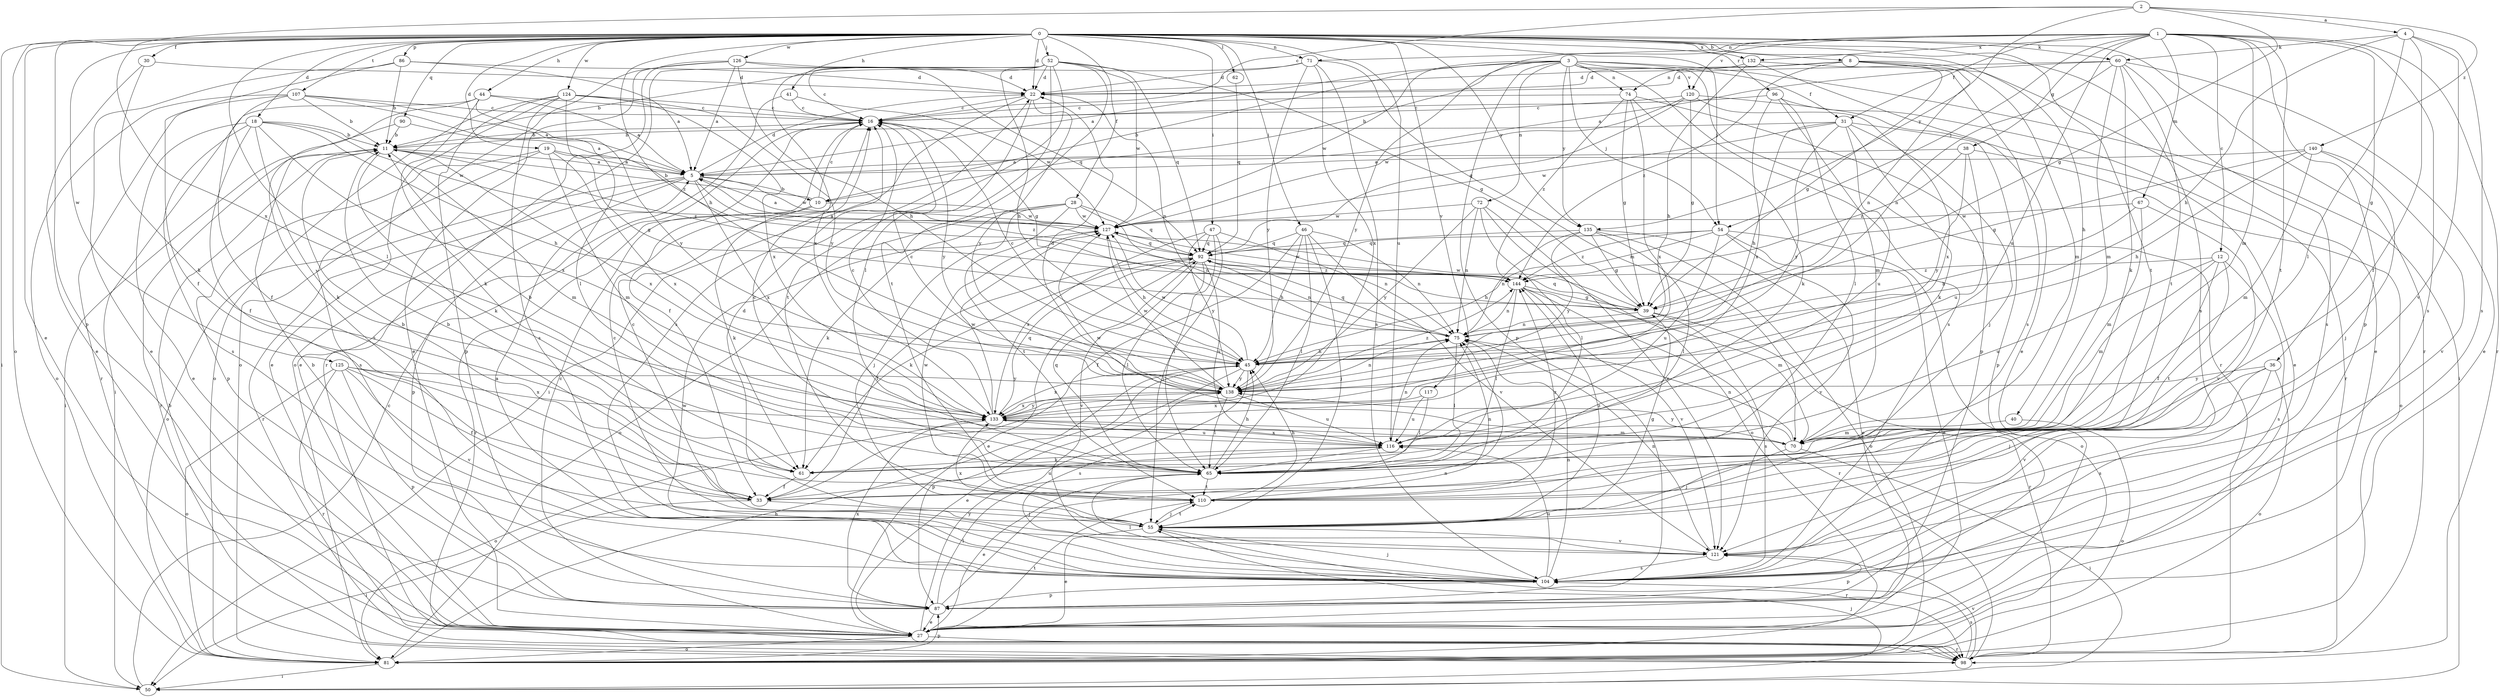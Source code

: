 strict digraph  {
0;
1;
2;
3;
4;
5;
8;
10;
11;
12;
16;
18;
19;
22;
27;
28;
30;
31;
33;
36;
38;
39;
40;
41;
44;
45;
46;
47;
50;
52;
54;
55;
60;
61;
62;
65;
67;
70;
71;
72;
74;
75;
81;
86;
87;
90;
92;
96;
98;
104;
107;
110;
116;
117;
120;
121;
124;
125;
126;
127;
132;
133;
135;
138;
140;
144;
0 -> 8  [label=b];
0 -> 18  [label=d];
0 -> 19  [label=d];
0 -> 22  [label=d];
0 -> 27  [label=e];
0 -> 28  [label=f];
0 -> 30  [label=f];
0 -> 40  [label=h];
0 -> 41  [label=h];
0 -> 44  [label=h];
0 -> 45  [label=h];
0 -> 46  [label=i];
0 -> 47  [label=i];
0 -> 50  [label=i];
0 -> 52  [label=j];
0 -> 54  [label=j];
0 -> 60  [label=k];
0 -> 62  [label=l];
0 -> 65  [label=l];
0 -> 71  [label=n];
0 -> 81  [label=o];
0 -> 86  [label=p];
0 -> 87  [label=p];
0 -> 90  [label=q];
0 -> 96  [label=r];
0 -> 98  [label=r];
0 -> 104  [label=s];
0 -> 107  [label=t];
0 -> 110  [label=t];
0 -> 116  [label=u];
0 -> 117  [label=v];
0 -> 124  [label=w];
0 -> 125  [label=w];
0 -> 126  [label=w];
0 -> 132  [label=x];
0 -> 135  [label=y];
1 -> 10  [label=b];
1 -> 12  [label=c];
1 -> 31  [label=f];
1 -> 36  [label=g];
1 -> 38  [label=g];
1 -> 54  [label=j];
1 -> 67  [label=m];
1 -> 70  [label=m];
1 -> 71  [label=n];
1 -> 87  [label=p];
1 -> 98  [label=r];
1 -> 104  [label=s];
1 -> 110  [label=t];
1 -> 116  [label=u];
1 -> 120  [label=v];
1 -> 132  [label=x];
2 -> 4  [label=a];
2 -> 16  [label=c];
2 -> 39  [label=g];
2 -> 133  [label=x];
2 -> 135  [label=y];
2 -> 140  [label=z];
3 -> 5  [label=a];
3 -> 10  [label=b];
3 -> 31  [label=f];
3 -> 50  [label=i];
3 -> 54  [label=j];
3 -> 72  [label=n];
3 -> 74  [label=n];
3 -> 87  [label=p];
3 -> 98  [label=r];
3 -> 104  [label=s];
3 -> 120  [label=v];
3 -> 127  [label=w];
3 -> 135  [label=y];
3 -> 138  [label=y];
4 -> 33  [label=f];
4 -> 45  [label=h];
4 -> 60  [label=k];
4 -> 65  [label=l];
4 -> 104  [label=s];
4 -> 121  [label=v];
5 -> 10  [label=b];
5 -> 22  [label=d];
5 -> 81  [label=o];
5 -> 87  [label=p];
5 -> 98  [label=r];
5 -> 127  [label=w];
5 -> 133  [label=x];
5 -> 144  [label=z];
8 -> 22  [label=d];
8 -> 27  [label=e];
8 -> 39  [label=g];
8 -> 70  [label=m];
8 -> 74  [label=n];
8 -> 75  [label=n];
8 -> 144  [label=z];
10 -> 11  [label=b];
10 -> 16  [label=c];
10 -> 61  [label=k];
10 -> 98  [label=r];
10 -> 127  [label=w];
11 -> 5  [label=a];
11 -> 61  [label=k];
11 -> 70  [label=m];
11 -> 98  [label=r];
11 -> 133  [label=x];
11 -> 144  [label=z];
12 -> 33  [label=f];
12 -> 70  [label=m];
12 -> 104  [label=s];
12 -> 110  [label=t];
12 -> 116  [label=u];
12 -> 144  [label=z];
16 -> 11  [label=b];
16 -> 33  [label=f];
16 -> 39  [label=g];
16 -> 138  [label=y];
18 -> 11  [label=b];
18 -> 27  [label=e];
18 -> 33  [label=f];
18 -> 45  [label=h];
18 -> 61  [label=k];
18 -> 104  [label=s];
18 -> 127  [label=w];
18 -> 133  [label=x];
19 -> 5  [label=a];
19 -> 39  [label=g];
19 -> 70  [label=m];
19 -> 87  [label=p];
19 -> 104  [label=s];
19 -> 133  [label=x];
22 -> 16  [label=c];
22 -> 50  [label=i];
22 -> 75  [label=n];
22 -> 110  [label=t];
22 -> 138  [label=y];
27 -> 16  [label=c];
27 -> 81  [label=o];
27 -> 98  [label=r];
27 -> 110  [label=t];
27 -> 138  [label=y];
28 -> 55  [label=j];
28 -> 61  [label=k];
28 -> 75  [label=n];
28 -> 81  [label=o];
28 -> 92  [label=q];
28 -> 110  [label=t];
28 -> 127  [label=w];
30 -> 22  [label=d];
30 -> 27  [label=e];
30 -> 61  [label=k];
31 -> 11  [label=b];
31 -> 45  [label=h];
31 -> 55  [label=j];
31 -> 61  [label=k];
31 -> 87  [label=p];
31 -> 116  [label=u];
31 -> 127  [label=w];
31 -> 138  [label=y];
33 -> 11  [label=b];
33 -> 50  [label=i];
33 -> 55  [label=j];
33 -> 116  [label=u];
36 -> 55  [label=j];
36 -> 81  [label=o];
36 -> 104  [label=s];
36 -> 121  [label=v];
36 -> 138  [label=y];
38 -> 5  [label=a];
38 -> 81  [label=o];
38 -> 116  [label=u];
38 -> 138  [label=y];
38 -> 144  [label=z];
39 -> 75  [label=n];
39 -> 92  [label=q];
39 -> 98  [label=r];
39 -> 104  [label=s];
39 -> 127  [label=w];
40 -> 70  [label=m];
40 -> 81  [label=o];
41 -> 16  [label=c];
41 -> 27  [label=e];
41 -> 127  [label=w];
44 -> 5  [label=a];
44 -> 16  [label=c];
44 -> 50  [label=i];
44 -> 61  [label=k];
44 -> 104  [label=s];
44 -> 138  [label=y];
45 -> 16  [label=c];
45 -> 27  [label=e];
45 -> 87  [label=p];
45 -> 104  [label=s];
45 -> 127  [label=w];
45 -> 133  [label=x];
45 -> 138  [label=y];
46 -> 33  [label=f];
46 -> 45  [label=h];
46 -> 55  [label=j];
46 -> 65  [label=l];
46 -> 75  [label=n];
46 -> 92  [label=q];
46 -> 121  [label=v];
47 -> 55  [label=j];
47 -> 65  [label=l];
47 -> 75  [label=n];
47 -> 92  [label=q];
47 -> 133  [label=x];
47 -> 138  [label=y];
50 -> 16  [label=c];
50 -> 55  [label=j];
52 -> 16  [label=c];
52 -> 22  [label=d];
52 -> 39  [label=g];
52 -> 45  [label=h];
52 -> 65  [label=l];
52 -> 81  [label=o];
52 -> 92  [label=q];
52 -> 104  [label=s];
52 -> 110  [label=t];
52 -> 127  [label=w];
52 -> 133  [label=x];
54 -> 27  [label=e];
54 -> 45  [label=h];
54 -> 81  [label=o];
54 -> 92  [label=q];
54 -> 116  [label=u];
54 -> 121  [label=v];
54 -> 144  [label=z];
55 -> 16  [label=c];
55 -> 22  [label=d];
55 -> 27  [label=e];
55 -> 39  [label=g];
55 -> 98  [label=r];
55 -> 110  [label=t];
55 -> 121  [label=v];
55 -> 133  [label=x];
55 -> 144  [label=z];
60 -> 5  [label=a];
60 -> 22  [label=d];
60 -> 27  [label=e];
60 -> 61  [label=k];
60 -> 70  [label=m];
60 -> 75  [label=n];
60 -> 104  [label=s];
60 -> 110  [label=t];
61 -> 33  [label=f];
62 -> 92  [label=q];
65 -> 16  [label=c];
65 -> 27  [label=e];
65 -> 45  [label=h];
65 -> 92  [label=q];
65 -> 110  [label=t];
67 -> 45  [label=h];
67 -> 70  [label=m];
67 -> 121  [label=v];
67 -> 127  [label=w];
70 -> 50  [label=i];
70 -> 55  [label=j];
70 -> 75  [label=n];
70 -> 127  [label=w];
70 -> 138  [label=y];
71 -> 11  [label=b];
71 -> 22  [label=d];
71 -> 70  [label=m];
71 -> 104  [label=s];
71 -> 133  [label=x];
71 -> 138  [label=y];
72 -> 65  [label=l];
72 -> 75  [label=n];
72 -> 81  [label=o];
72 -> 121  [label=v];
72 -> 127  [label=w];
72 -> 138  [label=y];
74 -> 16  [label=c];
74 -> 39  [label=g];
74 -> 61  [label=k];
74 -> 87  [label=p];
74 -> 133  [label=x];
74 -> 144  [label=z];
75 -> 45  [label=h];
75 -> 65  [label=l];
75 -> 92  [label=q];
81 -> 45  [label=h];
81 -> 50  [label=i];
81 -> 87  [label=p];
86 -> 5  [label=a];
86 -> 11  [label=b];
86 -> 22  [label=d];
86 -> 27  [label=e];
86 -> 33  [label=f];
87 -> 27  [label=e];
87 -> 65  [label=l];
87 -> 75  [label=n];
87 -> 133  [label=x];
90 -> 5  [label=a];
90 -> 11  [label=b];
90 -> 50  [label=i];
92 -> 5  [label=a];
92 -> 27  [label=e];
92 -> 33  [label=f];
92 -> 61  [label=k];
92 -> 65  [label=l];
92 -> 75  [label=n];
92 -> 116  [label=u];
92 -> 121  [label=v];
92 -> 144  [label=z];
96 -> 16  [label=c];
96 -> 65  [label=l];
96 -> 70  [label=m];
96 -> 98  [label=r];
96 -> 133  [label=x];
98 -> 11  [label=b];
98 -> 104  [label=s];
98 -> 121  [label=v];
104 -> 5  [label=a];
104 -> 11  [label=b];
104 -> 55  [label=j];
104 -> 65  [label=l];
104 -> 75  [label=n];
104 -> 87  [label=p];
104 -> 116  [label=u];
104 -> 127  [label=w];
107 -> 5  [label=a];
107 -> 11  [label=b];
107 -> 16  [label=c];
107 -> 33  [label=f];
107 -> 81  [label=o];
107 -> 98  [label=r];
107 -> 144  [label=z];
110 -> 11  [label=b];
110 -> 45  [label=h];
110 -> 55  [label=j];
110 -> 75  [label=n];
110 -> 127  [label=w];
110 -> 144  [label=z];
116 -> 11  [label=b];
116 -> 61  [label=k];
116 -> 65  [label=l];
116 -> 75  [label=n];
116 -> 133  [label=x];
117 -> 65  [label=l];
117 -> 116  [label=u];
117 -> 133  [label=x];
120 -> 16  [label=c];
120 -> 27  [label=e];
120 -> 39  [label=g];
120 -> 92  [label=q];
120 -> 127  [label=w];
120 -> 133  [label=x];
121 -> 16  [label=c];
121 -> 75  [label=n];
121 -> 87  [label=p];
121 -> 104  [label=s];
124 -> 16  [label=c];
124 -> 27  [label=e];
124 -> 65  [label=l];
124 -> 81  [label=o];
124 -> 87  [label=p];
124 -> 104  [label=s];
124 -> 133  [label=x];
124 -> 138  [label=y];
125 -> 33  [label=f];
125 -> 81  [label=o];
125 -> 87  [label=p];
125 -> 98  [label=r];
125 -> 121  [label=v];
125 -> 133  [label=x];
125 -> 138  [label=y];
126 -> 5  [label=a];
126 -> 22  [label=d];
126 -> 27  [label=e];
126 -> 45  [label=h];
126 -> 81  [label=o];
126 -> 92  [label=q];
126 -> 98  [label=r];
127 -> 5  [label=a];
127 -> 45  [label=h];
127 -> 92  [label=q];
132 -> 22  [label=d];
132 -> 27  [label=e];
132 -> 45  [label=h];
132 -> 104  [label=s];
133 -> 16  [label=c];
133 -> 70  [label=m];
133 -> 81  [label=o];
133 -> 92  [label=q];
133 -> 116  [label=u];
133 -> 127  [label=w];
133 -> 138  [label=y];
135 -> 27  [label=e];
135 -> 39  [label=g];
135 -> 65  [label=l];
135 -> 75  [label=n];
135 -> 81  [label=o];
135 -> 92  [label=q];
135 -> 138  [label=y];
138 -> 16  [label=c];
138 -> 22  [label=d];
138 -> 65  [label=l];
138 -> 75  [label=n];
138 -> 116  [label=u];
138 -> 127  [label=w];
138 -> 133  [label=x];
138 -> 144  [label=z];
140 -> 5  [label=a];
140 -> 39  [label=g];
140 -> 45  [label=h];
140 -> 55  [label=j];
140 -> 70  [label=m];
140 -> 121  [label=v];
144 -> 39  [label=g];
144 -> 65  [label=l];
144 -> 70  [label=m];
144 -> 75  [label=n];
144 -> 98  [label=r];
144 -> 121  [label=v];
144 -> 127  [label=w];
}
